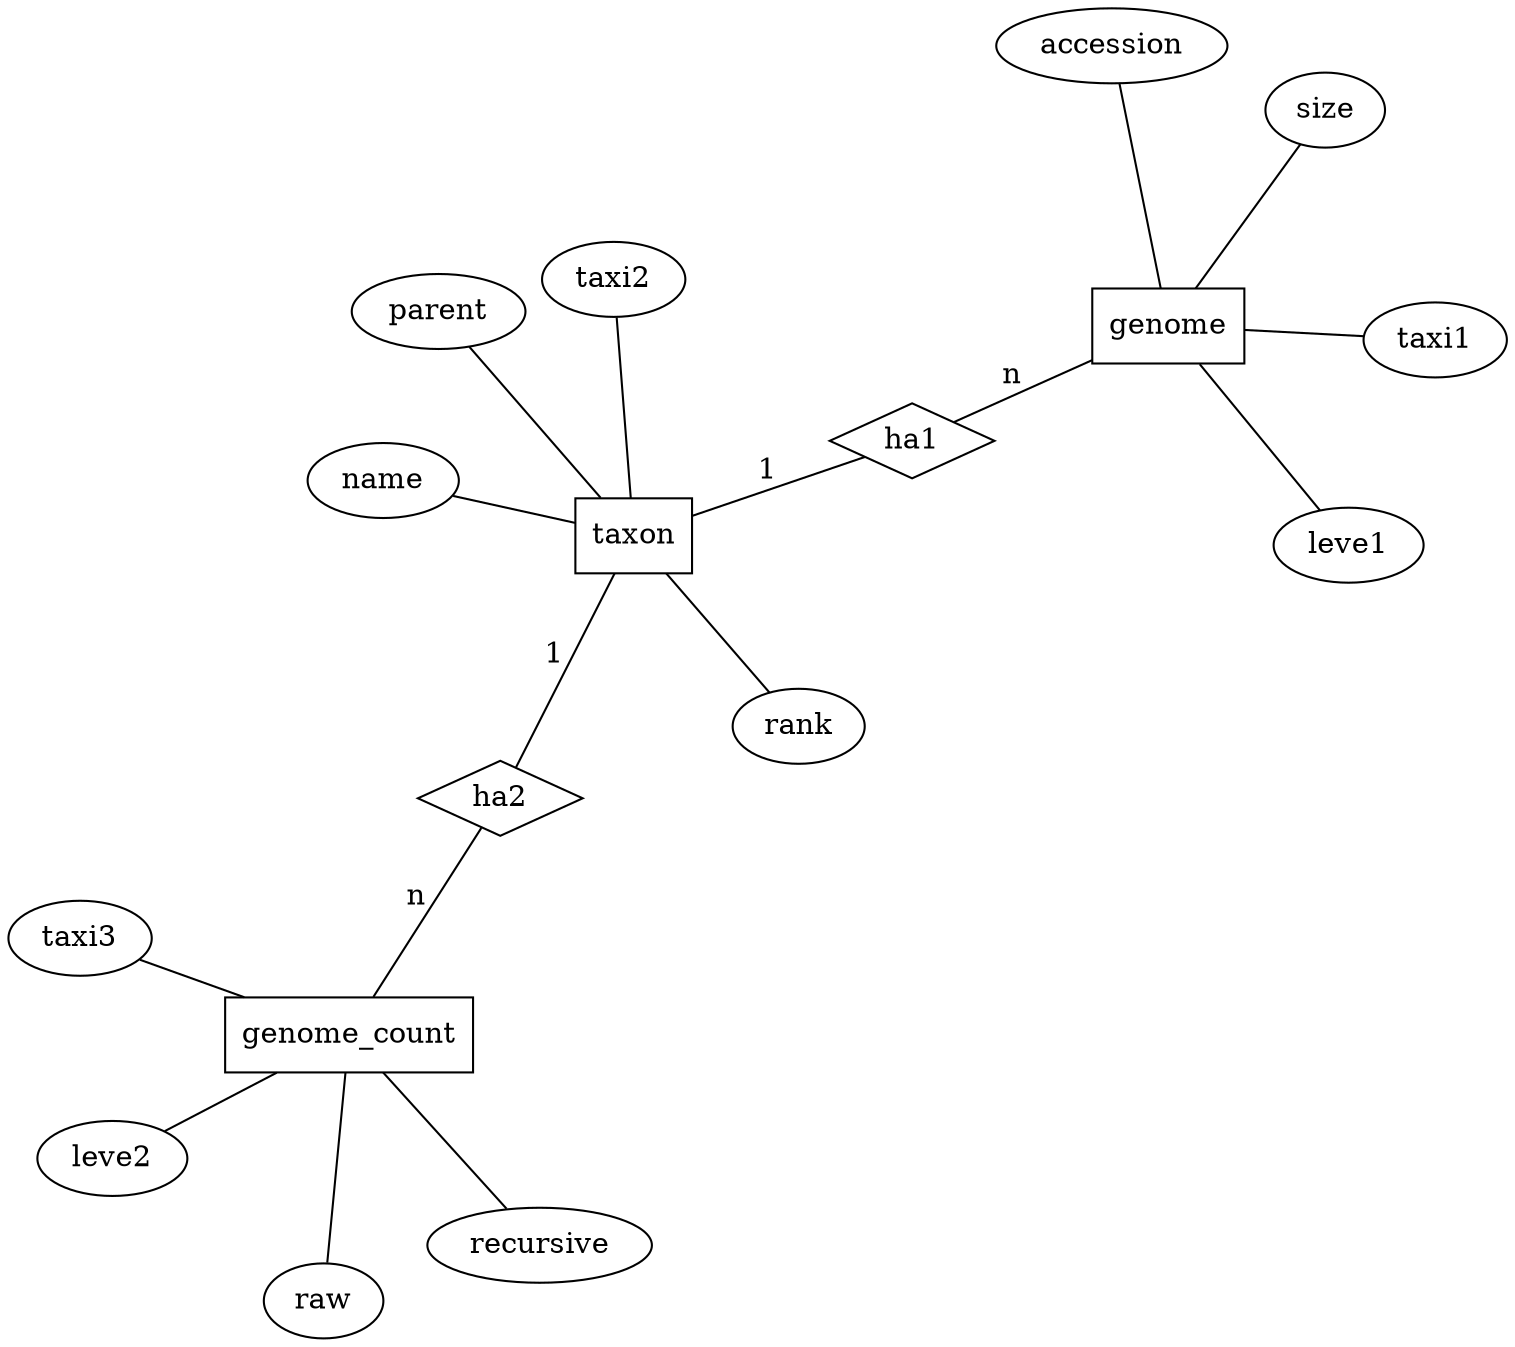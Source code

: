graph ER {
layout=neato
overlap=scale
// entities
node [shape=box]; taxon; genome; genome_count;
// attributes
node [shape=ellipse] accession; size; parent; name; rank; raw; recursive; leve1; leve2; taxi1; taxi2; taxi3;
// relations
node [shape=diamond] ha1; ha2;

genome -- leve1
genome -- accession
genome -- size
genome -- taxi1
genome -- ha1 [label="n"]

taxon -- taxi2 
taxon -- parent
taxon -- name
taxon -- rank
taxon -- ha1 [label="1"]
taxon -- ha2 [label="1"]

genome_count -- taxi3
genome_count -- raw
genome_count -- recursive
genome_count -- leve2
genome_count -- ha2 [label="n"]

}